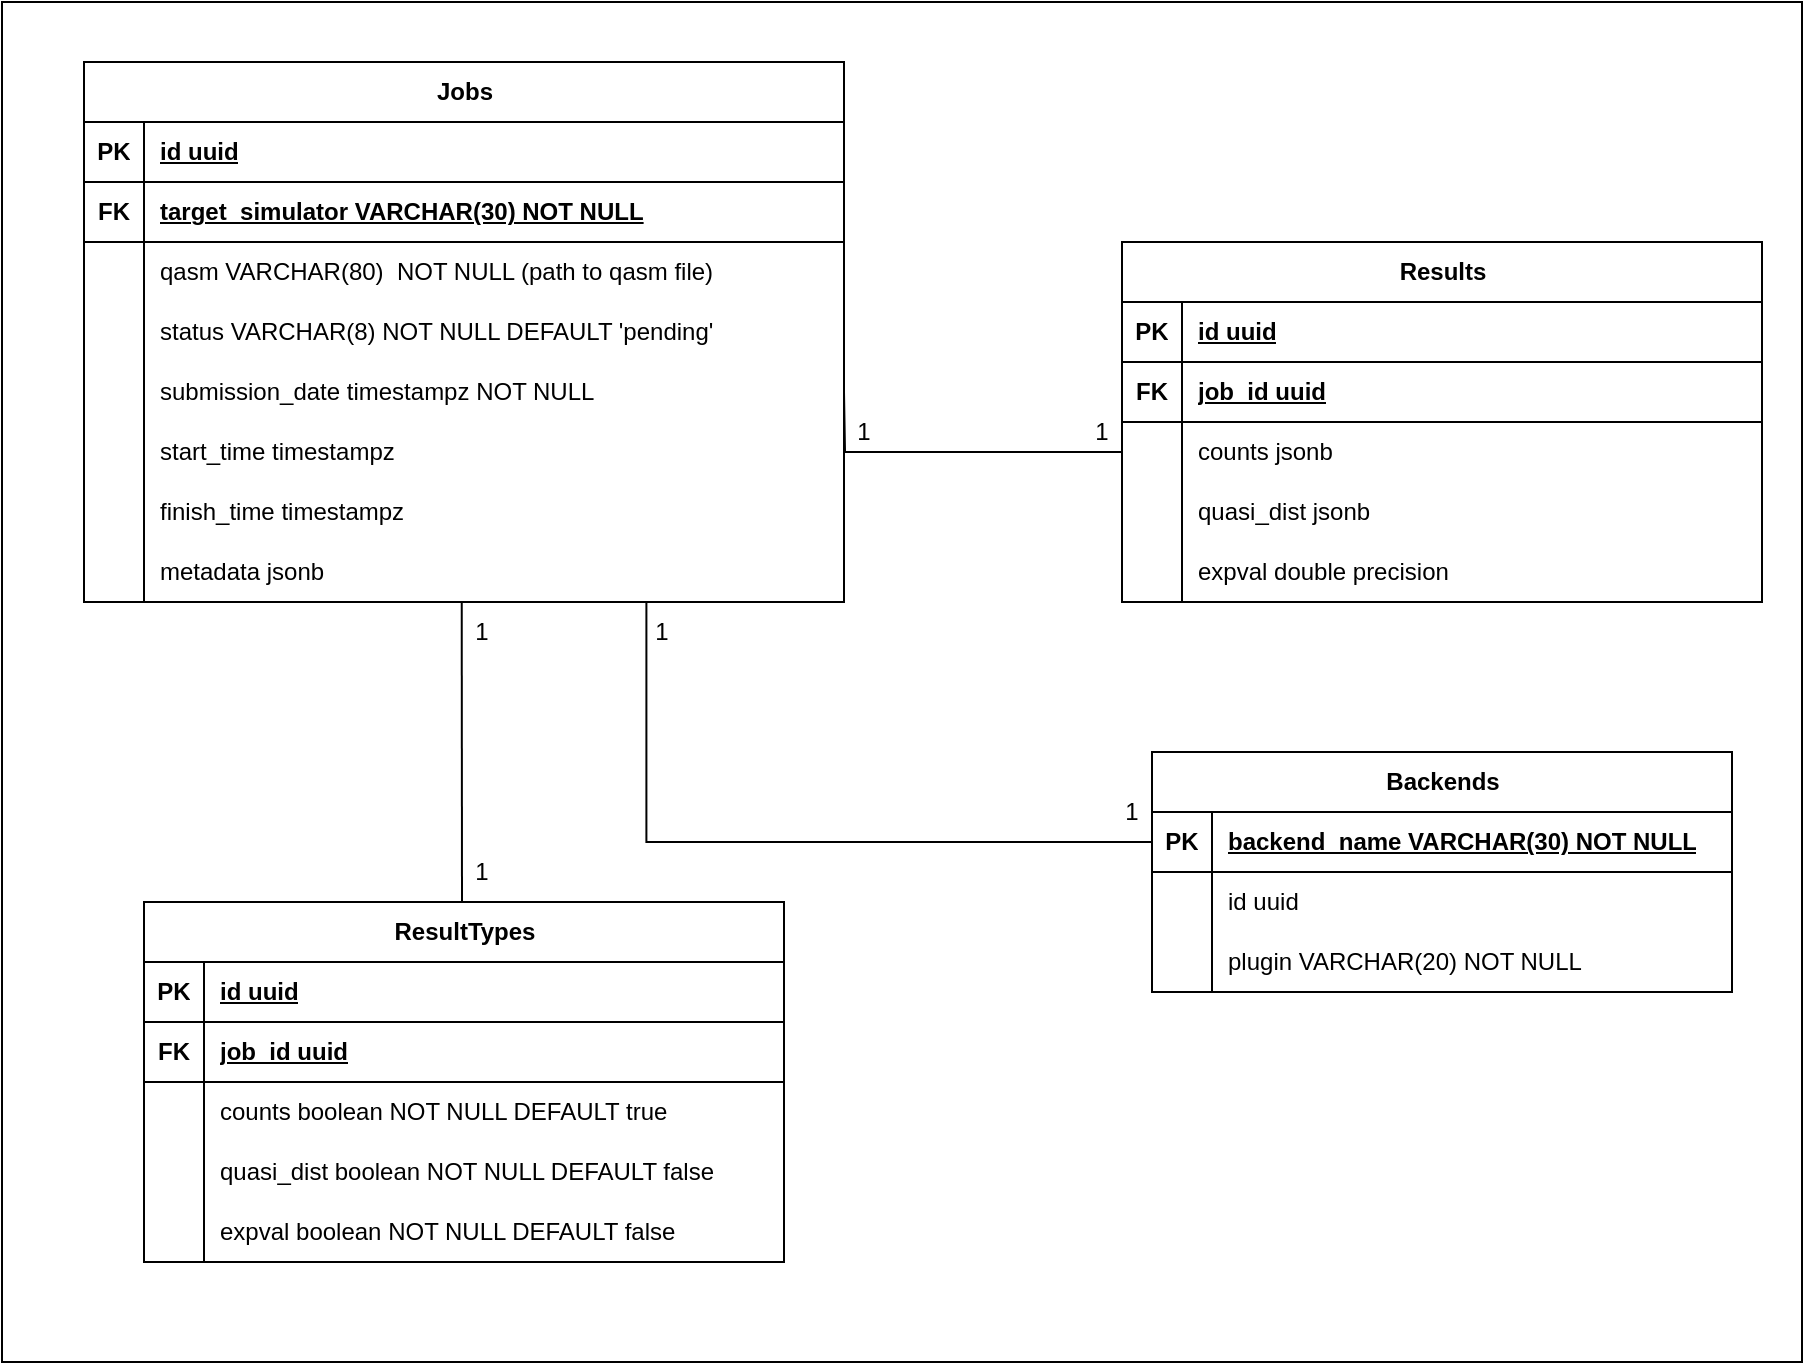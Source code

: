 <mxfile version="26.0.14">
  <diagram name="Page-1" id="h4b7B1U0zGi3hGMNGquD">
    <mxGraphModel dx="3130" dy="1313" grid="1" gridSize="10" guides="1" tooltips="1" connect="1" arrows="1" fold="1" page="1" pageScale="1" pageWidth="850" pageHeight="1400" math="0" shadow="0">
      <root>
        <mxCell id="0" />
        <mxCell id="1" parent="0" />
        <mxCell id="34C8XOPe8z9zlyz_Jeeb-11" value="" style="rounded=0;whiteSpace=wrap;html=1;" vertex="1" parent="1">
          <mxGeometry x="-200" y="10" width="900" height="680" as="geometry" />
        </mxCell>
        <mxCell id="qSUmNrxb6bD3cXBzRYwh-1" value="Jobs" style="shape=table;startSize=30;container=1;collapsible=1;childLayout=tableLayout;fixedRows=1;rowLines=0;fontStyle=1;align=center;resizeLast=1;html=1;" parent="1" vertex="1">
          <mxGeometry x="-159" y="40" width="380" height="270" as="geometry" />
        </mxCell>
        <mxCell id="qSUmNrxb6bD3cXBzRYwh-2" value="" style="shape=tableRow;horizontal=0;startSize=0;swimlaneHead=0;swimlaneBody=0;fillColor=none;collapsible=0;dropTarget=0;points=[[0,0.5],[1,0.5]];portConstraint=eastwest;top=0;left=0;right=0;bottom=1;" parent="qSUmNrxb6bD3cXBzRYwh-1" vertex="1">
          <mxGeometry y="30" width="380" height="30" as="geometry" />
        </mxCell>
        <mxCell id="qSUmNrxb6bD3cXBzRYwh-3" value="PK" style="shape=partialRectangle;connectable=0;fillColor=none;top=0;left=0;bottom=0;right=0;fontStyle=1;overflow=hidden;whiteSpace=wrap;html=1;" parent="qSUmNrxb6bD3cXBzRYwh-2" vertex="1">
          <mxGeometry width="30" height="30" as="geometry">
            <mxRectangle width="30" height="30" as="alternateBounds" />
          </mxGeometry>
        </mxCell>
        <mxCell id="qSUmNrxb6bD3cXBzRYwh-4" value="id uuid" style="shape=partialRectangle;connectable=0;fillColor=none;top=0;left=0;bottom=0;right=0;align=left;spacingLeft=6;fontStyle=5;overflow=hidden;whiteSpace=wrap;html=1;" parent="qSUmNrxb6bD3cXBzRYwh-2" vertex="1">
          <mxGeometry x="30" width="350" height="30" as="geometry">
            <mxRectangle width="350" height="30" as="alternateBounds" />
          </mxGeometry>
        </mxCell>
        <mxCell id="34C8XOPe8z9zlyz_Jeeb-1" value="" style="shape=tableRow;horizontal=0;startSize=0;swimlaneHead=0;swimlaneBody=0;fillColor=none;collapsible=0;dropTarget=0;points=[[0,0.5],[1,0.5]];portConstraint=eastwest;top=0;left=0;right=0;bottom=1;" vertex="1" parent="qSUmNrxb6bD3cXBzRYwh-1">
          <mxGeometry y="60" width="380" height="30" as="geometry" />
        </mxCell>
        <mxCell id="34C8XOPe8z9zlyz_Jeeb-2" value="FK" style="shape=partialRectangle;connectable=0;fillColor=none;top=0;left=0;bottom=0;right=0;fontStyle=1;overflow=hidden;whiteSpace=wrap;html=1;" vertex="1" parent="34C8XOPe8z9zlyz_Jeeb-1">
          <mxGeometry width="30" height="30" as="geometry">
            <mxRectangle width="30" height="30" as="alternateBounds" />
          </mxGeometry>
        </mxCell>
        <mxCell id="34C8XOPe8z9zlyz_Jeeb-3" value="target_simulator VARCHAR(30) NOT NULL" style="shape=partialRectangle;connectable=0;fillColor=none;top=0;left=0;bottom=0;right=0;align=left;spacingLeft=6;fontStyle=5;overflow=hidden;whiteSpace=wrap;html=1;" vertex="1" parent="34C8XOPe8z9zlyz_Jeeb-1">
          <mxGeometry x="30" width="350" height="30" as="geometry">
            <mxRectangle width="350" height="30" as="alternateBounds" />
          </mxGeometry>
        </mxCell>
        <mxCell id="qSUmNrxb6bD3cXBzRYwh-11" value="" style="shape=tableRow;horizontal=0;startSize=0;swimlaneHead=0;swimlaneBody=0;fillColor=none;collapsible=0;dropTarget=0;points=[[0,0.5],[1,0.5]];portConstraint=eastwest;top=0;left=0;right=0;bottom=0;" parent="qSUmNrxb6bD3cXBzRYwh-1" vertex="1">
          <mxGeometry y="90" width="380" height="30" as="geometry" />
        </mxCell>
        <mxCell id="qSUmNrxb6bD3cXBzRYwh-12" value="" style="shape=partialRectangle;connectable=0;fillColor=none;top=0;left=0;bottom=0;right=0;editable=1;overflow=hidden;whiteSpace=wrap;html=1;" parent="qSUmNrxb6bD3cXBzRYwh-11" vertex="1">
          <mxGeometry width="30" height="30" as="geometry">
            <mxRectangle width="30" height="30" as="alternateBounds" />
          </mxGeometry>
        </mxCell>
        <mxCell id="qSUmNrxb6bD3cXBzRYwh-13" value="qasm VARCHAR(80)&amp;nbsp; NOT NULL (path to qasm file)&lt;span style=&quot;color: light-dark(rgb(0, 0, 0), rgb(255, 255, 255)); background-color: transparent;&quot;&gt;&amp;nbsp;&lt;/span&gt;" style="shape=partialRectangle;connectable=0;fillColor=none;top=0;left=0;bottom=0;right=0;align=left;spacingLeft=6;overflow=hidden;whiteSpace=wrap;html=1;" parent="qSUmNrxb6bD3cXBzRYwh-11" vertex="1">
          <mxGeometry x="30" width="350" height="30" as="geometry">
            <mxRectangle width="350" height="30" as="alternateBounds" />
          </mxGeometry>
        </mxCell>
        <mxCell id="qSUmNrxb6bD3cXBzRYwh-14" value="" style="shape=tableRow;horizontal=0;startSize=0;swimlaneHead=0;swimlaneBody=0;fillColor=none;collapsible=0;dropTarget=0;points=[[0,0.5],[1,0.5]];portConstraint=eastwest;top=0;left=0;right=0;bottom=0;" parent="qSUmNrxb6bD3cXBzRYwh-1" vertex="1">
          <mxGeometry y="120" width="380" height="30" as="geometry" />
        </mxCell>
        <mxCell id="qSUmNrxb6bD3cXBzRYwh-15" value="" style="shape=partialRectangle;connectable=0;fillColor=none;top=0;left=0;bottom=0;right=0;editable=1;overflow=hidden;whiteSpace=wrap;html=1;" parent="qSUmNrxb6bD3cXBzRYwh-14" vertex="1">
          <mxGeometry width="30" height="30" as="geometry">
            <mxRectangle width="30" height="30" as="alternateBounds" />
          </mxGeometry>
        </mxCell>
        <mxCell id="qSUmNrxb6bD3cXBzRYwh-16" value="status VARCHAR(8) NOT NULL DEFAULT &#39;pending&#39;" style="shape=partialRectangle;connectable=0;fillColor=none;top=0;left=0;bottom=0;right=0;align=left;spacingLeft=6;overflow=hidden;whiteSpace=wrap;html=1;" parent="qSUmNrxb6bD3cXBzRYwh-14" vertex="1">
          <mxGeometry x="30" width="350" height="30" as="geometry">
            <mxRectangle width="350" height="30" as="alternateBounds" />
          </mxGeometry>
        </mxCell>
        <mxCell id="qSUmNrxb6bD3cXBzRYwh-29" value="" style="shape=tableRow;horizontal=0;startSize=0;swimlaneHead=0;swimlaneBody=0;fillColor=none;collapsible=0;dropTarget=0;points=[[0,0.5],[1,0.5]];portConstraint=eastwest;top=0;left=0;right=0;bottom=0;" parent="qSUmNrxb6bD3cXBzRYwh-1" vertex="1">
          <mxGeometry y="150" width="380" height="30" as="geometry" />
        </mxCell>
        <mxCell id="qSUmNrxb6bD3cXBzRYwh-30" value="" style="shape=partialRectangle;connectable=0;fillColor=none;top=0;left=0;bottom=0;right=0;editable=1;overflow=hidden;whiteSpace=wrap;html=1;" parent="qSUmNrxb6bD3cXBzRYwh-29" vertex="1">
          <mxGeometry width="30" height="30" as="geometry">
            <mxRectangle width="30" height="30" as="alternateBounds" />
          </mxGeometry>
        </mxCell>
        <mxCell id="qSUmNrxb6bD3cXBzRYwh-31" value="submission_date timestampz NOT NULL" style="shape=partialRectangle;connectable=0;fillColor=none;top=0;left=0;bottom=0;right=0;align=left;spacingLeft=6;overflow=hidden;whiteSpace=wrap;html=1;" parent="qSUmNrxb6bD3cXBzRYwh-29" vertex="1">
          <mxGeometry x="30" width="350" height="30" as="geometry">
            <mxRectangle width="350" height="30" as="alternateBounds" />
          </mxGeometry>
        </mxCell>
        <mxCell id="qSUmNrxb6bD3cXBzRYwh-32" value="" style="shape=tableRow;horizontal=0;startSize=0;swimlaneHead=0;swimlaneBody=0;fillColor=none;collapsible=0;dropTarget=0;points=[[0,0.5],[1,0.5]];portConstraint=eastwest;top=0;left=0;right=0;bottom=0;" parent="qSUmNrxb6bD3cXBzRYwh-1" vertex="1">
          <mxGeometry y="180" width="380" height="30" as="geometry" />
        </mxCell>
        <mxCell id="qSUmNrxb6bD3cXBzRYwh-33" value="" style="shape=partialRectangle;connectable=0;fillColor=none;top=0;left=0;bottom=0;right=0;editable=1;overflow=hidden;whiteSpace=wrap;html=1;" parent="qSUmNrxb6bD3cXBzRYwh-32" vertex="1">
          <mxGeometry width="30" height="30" as="geometry">
            <mxRectangle width="30" height="30" as="alternateBounds" />
          </mxGeometry>
        </mxCell>
        <mxCell id="qSUmNrxb6bD3cXBzRYwh-34" value="start_time timestampz" style="shape=partialRectangle;connectable=0;fillColor=none;top=0;left=0;bottom=0;right=0;align=left;spacingLeft=6;overflow=hidden;whiteSpace=wrap;html=1;" parent="qSUmNrxb6bD3cXBzRYwh-32" vertex="1">
          <mxGeometry x="30" width="350" height="30" as="geometry">
            <mxRectangle width="350" height="30" as="alternateBounds" />
          </mxGeometry>
        </mxCell>
        <mxCell id="qSUmNrxb6bD3cXBzRYwh-60" value="" style="shape=tableRow;horizontal=0;startSize=0;swimlaneHead=0;swimlaneBody=0;fillColor=none;collapsible=0;dropTarget=0;points=[[0,0.5],[1,0.5]];portConstraint=eastwest;top=0;left=0;right=0;bottom=0;" parent="qSUmNrxb6bD3cXBzRYwh-1" vertex="1">
          <mxGeometry y="210" width="380" height="30" as="geometry" />
        </mxCell>
        <mxCell id="qSUmNrxb6bD3cXBzRYwh-61" value="" style="shape=partialRectangle;connectable=0;fillColor=none;top=0;left=0;bottom=0;right=0;editable=1;overflow=hidden;whiteSpace=wrap;html=1;" parent="qSUmNrxb6bD3cXBzRYwh-60" vertex="1">
          <mxGeometry width="30" height="30" as="geometry">
            <mxRectangle width="30" height="30" as="alternateBounds" />
          </mxGeometry>
        </mxCell>
        <mxCell id="qSUmNrxb6bD3cXBzRYwh-62" value="finish_time timestampz" style="shape=partialRectangle;connectable=0;fillColor=none;top=0;left=0;bottom=0;right=0;align=left;spacingLeft=6;overflow=hidden;whiteSpace=wrap;html=1;" parent="qSUmNrxb6bD3cXBzRYwh-60" vertex="1">
          <mxGeometry x="30" width="350" height="30" as="geometry">
            <mxRectangle width="350" height="30" as="alternateBounds" />
          </mxGeometry>
        </mxCell>
        <mxCell id="qSUmNrxb6bD3cXBzRYwh-69" value="" style="shape=tableRow;horizontal=0;startSize=0;swimlaneHead=0;swimlaneBody=0;fillColor=none;collapsible=0;dropTarget=0;points=[[0,0.5],[1,0.5]];portConstraint=eastwest;top=0;left=0;right=0;bottom=0;" parent="qSUmNrxb6bD3cXBzRYwh-1" vertex="1">
          <mxGeometry y="240" width="380" height="30" as="geometry" />
        </mxCell>
        <mxCell id="qSUmNrxb6bD3cXBzRYwh-70" value="" style="shape=partialRectangle;connectable=0;fillColor=none;top=0;left=0;bottom=0;right=0;editable=1;overflow=hidden;whiteSpace=wrap;html=1;" parent="qSUmNrxb6bD3cXBzRYwh-69" vertex="1">
          <mxGeometry width="30" height="30" as="geometry">
            <mxRectangle width="30" height="30" as="alternateBounds" />
          </mxGeometry>
        </mxCell>
        <mxCell id="qSUmNrxb6bD3cXBzRYwh-71" value="metadata jsonb" style="shape=partialRectangle;connectable=0;fillColor=none;top=0;left=0;bottom=0;right=0;align=left;spacingLeft=6;overflow=hidden;whiteSpace=wrap;html=1;" parent="qSUmNrxb6bD3cXBzRYwh-69" vertex="1">
          <mxGeometry x="30" width="350" height="30" as="geometry">
            <mxRectangle width="350" height="30" as="alternateBounds" />
          </mxGeometry>
        </mxCell>
        <mxCell id="qSUmNrxb6bD3cXBzRYwh-76" value="Results" style="shape=table;startSize=30;container=1;collapsible=1;childLayout=tableLayout;fixedRows=1;rowLines=0;fontStyle=1;align=center;resizeLast=1;html=1;" parent="1" vertex="1">
          <mxGeometry x="360" y="130" width="320" height="180" as="geometry" />
        </mxCell>
        <mxCell id="qSUmNrxb6bD3cXBzRYwh-77" value="" style="shape=tableRow;horizontal=0;startSize=0;swimlaneHead=0;swimlaneBody=0;fillColor=none;collapsible=0;dropTarget=0;points=[[0,0.5],[1,0.5]];portConstraint=eastwest;top=0;left=0;right=0;bottom=1;" parent="qSUmNrxb6bD3cXBzRYwh-76" vertex="1">
          <mxGeometry y="30" width="320" height="30" as="geometry" />
        </mxCell>
        <mxCell id="qSUmNrxb6bD3cXBzRYwh-78" value="PK" style="shape=partialRectangle;connectable=0;fillColor=none;top=0;left=0;bottom=0;right=0;fontStyle=1;overflow=hidden;whiteSpace=wrap;html=1;" parent="qSUmNrxb6bD3cXBzRYwh-77" vertex="1">
          <mxGeometry width="30" height="30" as="geometry">
            <mxRectangle width="30" height="30" as="alternateBounds" />
          </mxGeometry>
        </mxCell>
        <mxCell id="qSUmNrxb6bD3cXBzRYwh-79" value="id uuid" style="shape=partialRectangle;connectable=0;fillColor=none;top=0;left=0;bottom=0;right=0;align=left;spacingLeft=6;fontStyle=5;overflow=hidden;whiteSpace=wrap;html=1;" parent="qSUmNrxb6bD3cXBzRYwh-77" vertex="1">
          <mxGeometry x="30" width="290" height="30" as="geometry">
            <mxRectangle width="290" height="30" as="alternateBounds" />
          </mxGeometry>
        </mxCell>
        <mxCell id="T5I2Iu4_kJFg0EDjNh_o-1" value="" style="shape=tableRow;horizontal=0;startSize=0;swimlaneHead=0;swimlaneBody=0;fillColor=none;collapsible=0;dropTarget=0;points=[[0,0.5],[1,0.5]];portConstraint=eastwest;top=0;left=0;right=0;bottom=1;" parent="qSUmNrxb6bD3cXBzRYwh-76" vertex="1">
          <mxGeometry y="60" width="320" height="30" as="geometry" />
        </mxCell>
        <mxCell id="T5I2Iu4_kJFg0EDjNh_o-2" value="FK" style="shape=partialRectangle;connectable=0;fillColor=none;top=0;left=0;bottom=0;right=0;fontStyle=1;overflow=hidden;whiteSpace=wrap;html=1;" parent="T5I2Iu4_kJFg0EDjNh_o-1" vertex="1">
          <mxGeometry width="30" height="30" as="geometry">
            <mxRectangle width="30" height="30" as="alternateBounds" />
          </mxGeometry>
        </mxCell>
        <mxCell id="T5I2Iu4_kJFg0EDjNh_o-3" value="job_id uuid" style="shape=partialRectangle;connectable=0;fillColor=none;top=0;left=0;bottom=0;right=0;align=left;spacingLeft=6;fontStyle=5;overflow=hidden;whiteSpace=wrap;html=1;" parent="T5I2Iu4_kJFg0EDjNh_o-1" vertex="1">
          <mxGeometry x="30" width="290" height="30" as="geometry">
            <mxRectangle width="290" height="30" as="alternateBounds" />
          </mxGeometry>
        </mxCell>
        <mxCell id="qSUmNrxb6bD3cXBzRYwh-83" value="" style="shape=tableRow;horizontal=0;startSize=0;swimlaneHead=0;swimlaneBody=0;fillColor=none;collapsible=0;dropTarget=0;points=[[0,0.5],[1,0.5]];portConstraint=eastwest;top=0;left=0;right=0;bottom=0;" parent="qSUmNrxb6bD3cXBzRYwh-76" vertex="1">
          <mxGeometry y="90" width="320" height="30" as="geometry" />
        </mxCell>
        <mxCell id="qSUmNrxb6bD3cXBzRYwh-84" value="" style="shape=partialRectangle;connectable=0;fillColor=none;top=0;left=0;bottom=0;right=0;editable=1;overflow=hidden;whiteSpace=wrap;html=1;" parent="qSUmNrxb6bD3cXBzRYwh-83" vertex="1">
          <mxGeometry width="30" height="30" as="geometry">
            <mxRectangle width="30" height="30" as="alternateBounds" />
          </mxGeometry>
        </mxCell>
        <mxCell id="qSUmNrxb6bD3cXBzRYwh-85" value="counts jsonb" style="shape=partialRectangle;connectable=0;fillColor=none;top=0;left=0;bottom=0;right=0;align=left;spacingLeft=6;overflow=hidden;whiteSpace=wrap;html=1;fontStyle=0;strokeWidth=4;strokeColor=inherit;" parent="qSUmNrxb6bD3cXBzRYwh-83" vertex="1">
          <mxGeometry x="30" width="290" height="30" as="geometry">
            <mxRectangle width="290" height="30" as="alternateBounds" />
          </mxGeometry>
        </mxCell>
        <mxCell id="T5I2Iu4_kJFg0EDjNh_o-5" value="" style="shape=tableRow;horizontal=0;startSize=0;swimlaneHead=0;swimlaneBody=0;fillColor=none;collapsible=0;dropTarget=0;points=[[0,0.5],[1,0.5]];portConstraint=eastwest;top=0;left=0;right=0;bottom=0;strokeColor=inherit;" parent="qSUmNrxb6bD3cXBzRYwh-76" vertex="1">
          <mxGeometry y="120" width="320" height="30" as="geometry" />
        </mxCell>
        <mxCell id="T5I2Iu4_kJFg0EDjNh_o-6" value="" style="shape=partialRectangle;connectable=0;fillColor=none;top=0;left=0;bottom=0;right=0;editable=1;overflow=hidden;whiteSpace=wrap;html=1;" parent="T5I2Iu4_kJFg0EDjNh_o-5" vertex="1">
          <mxGeometry width="30" height="30" as="geometry">
            <mxRectangle width="30" height="30" as="alternateBounds" />
          </mxGeometry>
        </mxCell>
        <mxCell id="T5I2Iu4_kJFg0EDjNh_o-7" value="quasi_dist jsonb" style="shape=partialRectangle;connectable=0;fillColor=none;top=0;left=0;bottom=0;right=0;align=left;spacingLeft=6;overflow=hidden;whiteSpace=wrap;html=1;fontStyle=0;strokeWidth=4;" parent="T5I2Iu4_kJFg0EDjNh_o-5" vertex="1">
          <mxGeometry x="30" width="290" height="30" as="geometry">
            <mxRectangle width="290" height="30" as="alternateBounds" />
          </mxGeometry>
        </mxCell>
        <mxCell id="T5I2Iu4_kJFg0EDjNh_o-8" value="" style="shape=tableRow;horizontal=0;startSize=0;swimlaneHead=0;swimlaneBody=0;fillColor=none;collapsible=0;dropTarget=0;points=[[0,0.5],[1,0.5]];portConstraint=eastwest;top=0;left=0;right=0;bottom=0;" parent="qSUmNrxb6bD3cXBzRYwh-76" vertex="1">
          <mxGeometry y="150" width="320" height="30" as="geometry" />
        </mxCell>
        <mxCell id="T5I2Iu4_kJFg0EDjNh_o-9" value="" style="shape=partialRectangle;connectable=0;fillColor=none;top=0;left=0;bottom=0;right=0;editable=1;overflow=hidden;whiteSpace=wrap;html=1;" parent="T5I2Iu4_kJFg0EDjNh_o-8" vertex="1">
          <mxGeometry width="30" height="30" as="geometry">
            <mxRectangle width="30" height="30" as="alternateBounds" />
          </mxGeometry>
        </mxCell>
        <mxCell id="T5I2Iu4_kJFg0EDjNh_o-10" value="expval&amp;nbsp;double precision" style="shape=partialRectangle;connectable=0;fillColor=none;top=0;left=0;bottom=0;right=0;align=left;spacingLeft=6;overflow=hidden;whiteSpace=wrap;html=1;fontStyle=0;strokeWidth=4;" parent="T5I2Iu4_kJFg0EDjNh_o-8" vertex="1">
          <mxGeometry x="30" width="290" height="30" as="geometry">
            <mxRectangle width="290" height="30" as="alternateBounds" />
          </mxGeometry>
        </mxCell>
        <mxCell id="6Ae5rPAAOc8if27cERHe-1" style="edgeStyle=orthogonalEdgeStyle;rounded=0;orthogonalLoop=1;jettySize=auto;html=1;exitX=0;exitY=0.5;exitDx=0;exitDy=0;entryX=1;entryY=0.5;entryDx=0;entryDy=0;endArrow=none;startFill=0;" parent="1" source="qSUmNrxb6bD3cXBzRYwh-83" edge="1">
          <mxGeometry relative="1" as="geometry">
            <mxPoint x="221" y="205" as="targetPoint" />
          </mxGeometry>
        </mxCell>
        <mxCell id="6Ae5rPAAOc8if27cERHe-2" value="1" style="text;html=1;align=center;verticalAlign=middle;whiteSpace=wrap;rounded=0;" parent="1" vertex="1">
          <mxGeometry x="221" y="210" width="20" height="30" as="geometry" />
        </mxCell>
        <mxCell id="6Ae5rPAAOc8if27cERHe-3" value="1" style="text;html=1;align=center;verticalAlign=middle;whiteSpace=wrap;rounded=0;" parent="1" vertex="1">
          <mxGeometry x="340" y="210" width="20" height="30" as="geometry" />
        </mxCell>
        <mxCell id="W-qpsUHP_9ViwNLiZ4CJ-2" value="ResultTypes" style="shape=table;startSize=30;container=1;collapsible=1;childLayout=tableLayout;fixedRows=1;rowLines=0;fontStyle=1;align=center;resizeLast=1;html=1;" parent="1" vertex="1">
          <mxGeometry x="-129" y="460" width="320" height="180" as="geometry" />
        </mxCell>
        <mxCell id="W-qpsUHP_9ViwNLiZ4CJ-3" value="" style="shape=tableRow;horizontal=0;startSize=0;swimlaneHead=0;swimlaneBody=0;fillColor=none;collapsible=0;dropTarget=0;points=[[0,0.5],[1,0.5]];portConstraint=eastwest;top=0;left=0;right=0;bottom=1;" parent="W-qpsUHP_9ViwNLiZ4CJ-2" vertex="1">
          <mxGeometry y="30" width="320" height="30" as="geometry" />
        </mxCell>
        <mxCell id="W-qpsUHP_9ViwNLiZ4CJ-4" value="PK" style="shape=partialRectangle;connectable=0;fillColor=none;top=0;left=0;bottom=0;right=0;fontStyle=1;overflow=hidden;whiteSpace=wrap;html=1;" parent="W-qpsUHP_9ViwNLiZ4CJ-3" vertex="1">
          <mxGeometry width="30" height="30" as="geometry">
            <mxRectangle width="30" height="30" as="alternateBounds" />
          </mxGeometry>
        </mxCell>
        <mxCell id="W-qpsUHP_9ViwNLiZ4CJ-5" value="id uuid" style="shape=partialRectangle;connectable=0;fillColor=none;top=0;left=0;bottom=0;right=0;align=left;spacingLeft=6;fontStyle=5;overflow=hidden;whiteSpace=wrap;html=1;" parent="W-qpsUHP_9ViwNLiZ4CJ-3" vertex="1">
          <mxGeometry x="30" width="290" height="30" as="geometry">
            <mxRectangle width="290" height="30" as="alternateBounds" />
          </mxGeometry>
        </mxCell>
        <mxCell id="W-qpsUHP_9ViwNLiZ4CJ-6" value="" style="shape=tableRow;horizontal=0;startSize=0;swimlaneHead=0;swimlaneBody=0;fillColor=none;collapsible=0;dropTarget=0;points=[[0,0.5],[1,0.5]];portConstraint=eastwest;top=0;left=0;right=0;bottom=1;" parent="W-qpsUHP_9ViwNLiZ4CJ-2" vertex="1">
          <mxGeometry y="60" width="320" height="30" as="geometry" />
        </mxCell>
        <mxCell id="W-qpsUHP_9ViwNLiZ4CJ-7" value="FK" style="shape=partialRectangle;connectable=0;fillColor=none;top=0;left=0;bottom=0;right=0;fontStyle=1;overflow=hidden;whiteSpace=wrap;html=1;" parent="W-qpsUHP_9ViwNLiZ4CJ-6" vertex="1">
          <mxGeometry width="30" height="30" as="geometry">
            <mxRectangle width="30" height="30" as="alternateBounds" />
          </mxGeometry>
        </mxCell>
        <mxCell id="W-qpsUHP_9ViwNLiZ4CJ-8" value="job_id uuid" style="shape=partialRectangle;connectable=0;fillColor=none;top=0;left=0;bottom=0;right=0;align=left;spacingLeft=6;fontStyle=5;overflow=hidden;whiteSpace=wrap;html=1;" parent="W-qpsUHP_9ViwNLiZ4CJ-6" vertex="1">
          <mxGeometry x="30" width="290" height="30" as="geometry">
            <mxRectangle width="290" height="30" as="alternateBounds" />
          </mxGeometry>
        </mxCell>
        <mxCell id="W-qpsUHP_9ViwNLiZ4CJ-9" value="" style="shape=tableRow;horizontal=0;startSize=0;swimlaneHead=0;swimlaneBody=0;fillColor=none;collapsible=0;dropTarget=0;points=[[0,0.5],[1,0.5]];portConstraint=eastwest;top=0;left=0;right=0;bottom=0;" parent="W-qpsUHP_9ViwNLiZ4CJ-2" vertex="1">
          <mxGeometry y="90" width="320" height="30" as="geometry" />
        </mxCell>
        <mxCell id="W-qpsUHP_9ViwNLiZ4CJ-10" value="" style="shape=partialRectangle;connectable=0;fillColor=none;top=0;left=0;bottom=0;right=0;editable=1;overflow=hidden;whiteSpace=wrap;html=1;" parent="W-qpsUHP_9ViwNLiZ4CJ-9" vertex="1">
          <mxGeometry width="30" height="30" as="geometry">
            <mxRectangle width="30" height="30" as="alternateBounds" />
          </mxGeometry>
        </mxCell>
        <mxCell id="W-qpsUHP_9ViwNLiZ4CJ-11" value="counts boolean NOT NULL DEFAULT true" style="shape=partialRectangle;connectable=0;fillColor=none;top=0;left=0;bottom=0;right=0;align=left;spacingLeft=6;overflow=hidden;whiteSpace=wrap;html=1;fontStyle=0;strokeWidth=4;" parent="W-qpsUHP_9ViwNLiZ4CJ-9" vertex="1">
          <mxGeometry x="30" width="290" height="30" as="geometry">
            <mxRectangle width="290" height="30" as="alternateBounds" />
          </mxGeometry>
        </mxCell>
        <mxCell id="W-qpsUHP_9ViwNLiZ4CJ-12" value="" style="shape=tableRow;horizontal=0;startSize=0;swimlaneHead=0;swimlaneBody=0;fillColor=none;collapsible=0;dropTarget=0;points=[[0,0.5],[1,0.5]];portConstraint=eastwest;top=0;left=0;right=0;bottom=0;" parent="W-qpsUHP_9ViwNLiZ4CJ-2" vertex="1">
          <mxGeometry y="120" width="320" height="30" as="geometry" />
        </mxCell>
        <mxCell id="W-qpsUHP_9ViwNLiZ4CJ-13" value="" style="shape=partialRectangle;connectable=0;fillColor=none;top=0;left=0;bottom=0;right=0;editable=1;overflow=hidden;whiteSpace=wrap;html=1;" parent="W-qpsUHP_9ViwNLiZ4CJ-12" vertex="1">
          <mxGeometry width="30" height="30" as="geometry">
            <mxRectangle width="30" height="30" as="alternateBounds" />
          </mxGeometry>
        </mxCell>
        <mxCell id="W-qpsUHP_9ViwNLiZ4CJ-14" value="quasi_dist boolean NOT NULL DEFAULT false" style="shape=partialRectangle;connectable=0;fillColor=none;top=0;left=0;bottom=0;right=0;align=left;spacingLeft=6;overflow=hidden;whiteSpace=wrap;html=1;fontStyle=0;strokeWidth=4;" parent="W-qpsUHP_9ViwNLiZ4CJ-12" vertex="1">
          <mxGeometry x="30" width="290" height="30" as="geometry">
            <mxRectangle width="290" height="30" as="alternateBounds" />
          </mxGeometry>
        </mxCell>
        <mxCell id="W-qpsUHP_9ViwNLiZ4CJ-15" value="" style="shape=tableRow;horizontal=0;startSize=0;swimlaneHead=0;swimlaneBody=0;fillColor=none;collapsible=0;dropTarget=0;points=[[0,0.5],[1,0.5]];portConstraint=eastwest;top=0;left=0;right=0;bottom=0;" parent="W-qpsUHP_9ViwNLiZ4CJ-2" vertex="1">
          <mxGeometry y="150" width="320" height="30" as="geometry" />
        </mxCell>
        <mxCell id="W-qpsUHP_9ViwNLiZ4CJ-16" value="" style="shape=partialRectangle;connectable=0;fillColor=none;top=0;left=0;bottom=0;right=0;editable=1;overflow=hidden;whiteSpace=wrap;html=1;" parent="W-qpsUHP_9ViwNLiZ4CJ-15" vertex="1">
          <mxGeometry width="30" height="30" as="geometry">
            <mxRectangle width="30" height="30" as="alternateBounds" />
          </mxGeometry>
        </mxCell>
        <mxCell id="W-qpsUHP_9ViwNLiZ4CJ-17" value="expval boolean NOT NULL DEFAULT false" style="shape=partialRectangle;connectable=0;fillColor=none;top=0;left=0;bottom=0;right=0;align=left;spacingLeft=6;overflow=hidden;whiteSpace=wrap;html=1;fontStyle=0;strokeWidth=4;" parent="W-qpsUHP_9ViwNLiZ4CJ-15" vertex="1">
          <mxGeometry x="30" width="290" height="30" as="geometry">
            <mxRectangle width="290" height="30" as="alternateBounds" />
          </mxGeometry>
        </mxCell>
        <mxCell id="W-qpsUHP_9ViwNLiZ4CJ-22" value="" style="endArrow=none;html=1;rounded=0;entryX=0.497;entryY=1.003;entryDx=0;entryDy=0;entryPerimeter=0;" parent="1" target="qSUmNrxb6bD3cXBzRYwh-69" edge="1">
          <mxGeometry width="50" height="50" relative="1" as="geometry">
            <mxPoint x="30" y="460" as="sourcePoint" />
            <mxPoint x="80" y="480" as="targetPoint" />
          </mxGeometry>
        </mxCell>
        <mxCell id="W-qpsUHP_9ViwNLiZ4CJ-23" value="1" style="text;html=1;align=center;verticalAlign=middle;whiteSpace=wrap;rounded=0;" parent="1" vertex="1">
          <mxGeometry x="30" y="310" width="20" height="30" as="geometry" />
        </mxCell>
        <mxCell id="W-qpsUHP_9ViwNLiZ4CJ-24" value="1" style="text;html=1;align=center;verticalAlign=middle;whiteSpace=wrap;rounded=0;" parent="1" vertex="1">
          <mxGeometry x="30" y="430" width="20" height="30" as="geometry" />
        </mxCell>
        <mxCell id="We7EcWsg33r6Rnitrluk-1" value="Backends" style="shape=table;startSize=30;container=1;collapsible=1;childLayout=tableLayout;fixedRows=1;rowLines=0;fontStyle=1;align=center;resizeLast=1;html=1;" parent="1" vertex="1">
          <mxGeometry x="375" y="385" width="290" height="120" as="geometry" />
        </mxCell>
        <mxCell id="We7EcWsg33r6Rnitrluk-2" value="" style="shape=tableRow;horizontal=0;startSize=0;swimlaneHead=0;swimlaneBody=0;fillColor=none;collapsible=0;dropTarget=0;points=[[0,0.5],[1,0.5]];portConstraint=eastwest;top=0;left=0;right=0;bottom=1;" parent="We7EcWsg33r6Rnitrluk-1" vertex="1">
          <mxGeometry y="30" width="290" height="30" as="geometry" />
        </mxCell>
        <mxCell id="We7EcWsg33r6Rnitrluk-3" value="PK" style="shape=partialRectangle;connectable=0;fillColor=none;top=0;left=0;bottom=0;right=0;fontStyle=1;overflow=hidden;whiteSpace=wrap;html=1;" parent="We7EcWsg33r6Rnitrluk-2" vertex="1">
          <mxGeometry width="30" height="30" as="geometry">
            <mxRectangle width="30" height="30" as="alternateBounds" />
          </mxGeometry>
        </mxCell>
        <mxCell id="We7EcWsg33r6Rnitrluk-4" value="backend_name VARCHAR(30) NOT NULL" style="shape=partialRectangle;connectable=0;fillColor=none;top=0;left=0;bottom=0;right=0;align=left;spacingLeft=6;fontStyle=5;overflow=hidden;whiteSpace=wrap;html=1;" parent="We7EcWsg33r6Rnitrluk-2" vertex="1">
          <mxGeometry x="30" width="260" height="30" as="geometry">
            <mxRectangle width="260" height="30" as="alternateBounds" />
          </mxGeometry>
        </mxCell>
        <mxCell id="We7EcWsg33r6Rnitrluk-5" value="" style="shape=tableRow;horizontal=0;startSize=0;swimlaneHead=0;swimlaneBody=0;fillColor=none;collapsible=0;dropTarget=0;points=[[0,0.5],[1,0.5]];portConstraint=eastwest;top=0;left=0;right=0;bottom=0;" parent="We7EcWsg33r6Rnitrluk-1" vertex="1">
          <mxGeometry y="60" width="290" height="30" as="geometry" />
        </mxCell>
        <mxCell id="We7EcWsg33r6Rnitrluk-6" value="" style="shape=partialRectangle;connectable=0;fillColor=none;top=0;left=0;bottom=0;right=0;editable=1;overflow=hidden;whiteSpace=wrap;html=1;" parent="We7EcWsg33r6Rnitrluk-5" vertex="1">
          <mxGeometry width="30" height="30" as="geometry">
            <mxRectangle width="30" height="30" as="alternateBounds" />
          </mxGeometry>
        </mxCell>
        <mxCell id="We7EcWsg33r6Rnitrluk-7" value="id uuid" style="shape=partialRectangle;connectable=0;fillColor=none;top=0;left=0;bottom=0;right=0;align=left;spacingLeft=6;overflow=hidden;whiteSpace=wrap;html=1;" parent="We7EcWsg33r6Rnitrluk-5" vertex="1">
          <mxGeometry x="30" width="260" height="30" as="geometry">
            <mxRectangle width="260" height="30" as="alternateBounds" />
          </mxGeometry>
        </mxCell>
        <mxCell id="We7EcWsg33r6Rnitrluk-8" value="" style="shape=tableRow;horizontal=0;startSize=0;swimlaneHead=0;swimlaneBody=0;fillColor=none;collapsible=0;dropTarget=0;points=[[0,0.5],[1,0.5]];portConstraint=eastwest;top=0;left=0;right=0;bottom=0;" parent="We7EcWsg33r6Rnitrluk-1" vertex="1">
          <mxGeometry y="90" width="290" height="30" as="geometry" />
        </mxCell>
        <mxCell id="We7EcWsg33r6Rnitrluk-9" value="" style="shape=partialRectangle;connectable=0;fillColor=none;top=0;left=0;bottom=0;right=0;editable=1;overflow=hidden;whiteSpace=wrap;html=1;" parent="We7EcWsg33r6Rnitrluk-8" vertex="1">
          <mxGeometry width="30" height="30" as="geometry">
            <mxRectangle width="30" height="30" as="alternateBounds" />
          </mxGeometry>
        </mxCell>
        <mxCell id="We7EcWsg33r6Rnitrluk-10" value="plugin VARCHAR(20) NOT NULL" style="shape=partialRectangle;connectable=0;fillColor=none;top=0;left=0;bottom=0;right=0;align=left;spacingLeft=6;overflow=hidden;whiteSpace=wrap;html=1;" parent="We7EcWsg33r6Rnitrluk-8" vertex="1">
          <mxGeometry x="30" width="260" height="30" as="geometry">
            <mxRectangle width="260" height="30" as="alternateBounds" />
          </mxGeometry>
        </mxCell>
        <mxCell id="34C8XOPe8z9zlyz_Jeeb-5" style="rounded=0;orthogonalLoop=1;jettySize=auto;html=1;exitX=0;exitY=0.5;exitDx=0;exitDy=0;entryX=0.74;entryY=0.989;entryDx=0;entryDy=0;entryPerimeter=0;edgeStyle=elbowEdgeStyle;elbow=vertical;endArrow=none;startFill=0;" edge="1" parent="1" source="We7EcWsg33r6Rnitrluk-2" target="qSUmNrxb6bD3cXBzRYwh-69">
          <mxGeometry relative="1" as="geometry">
            <Array as="points">
              <mxPoint x="250" y="430" />
            </Array>
          </mxGeometry>
        </mxCell>
        <mxCell id="34C8XOPe8z9zlyz_Jeeb-6" value="1" style="text;html=1;align=center;verticalAlign=middle;whiteSpace=wrap;rounded=0;" vertex="1" parent="1">
          <mxGeometry x="120" y="310" width="20" height="30" as="geometry" />
        </mxCell>
        <mxCell id="34C8XOPe8z9zlyz_Jeeb-7" value="1" style="text;html=1;align=center;verticalAlign=middle;whiteSpace=wrap;rounded=0;" vertex="1" parent="1">
          <mxGeometry x="355" y="400" width="20" height="30" as="geometry" />
        </mxCell>
      </root>
    </mxGraphModel>
  </diagram>
</mxfile>
